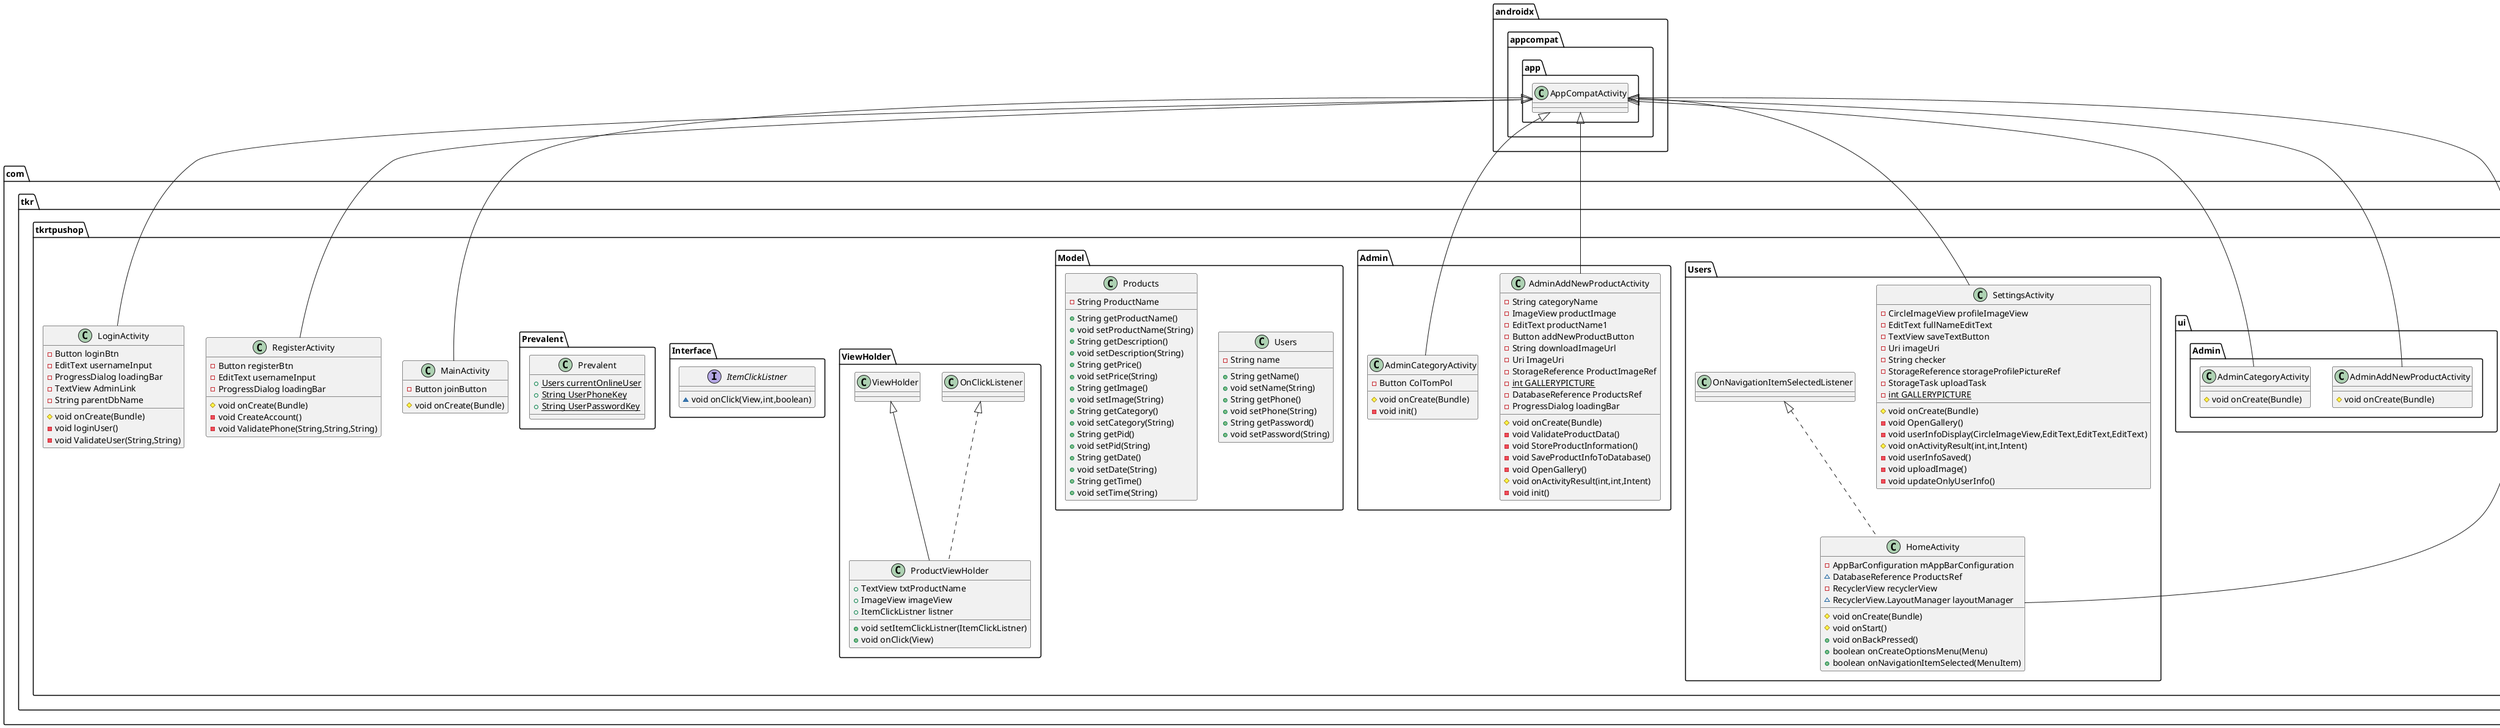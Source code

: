 @startuml
class com.tkr.tkrtpushop.ui.Admin.AdminAddNewProductActivity {
# void onCreate(Bundle)
}
class com.tkr.tkrtpushop.ui.Admin.AdminCategoryActivity {
# void onCreate(Bundle)
}
class com.tkr.tkrtpushop.MainActivity {
- Button joinButton
# void onCreate(Bundle)
}
class com.tkr.tkrtpushop.Users.HomeActivity {
- AppBarConfiguration mAppBarConfiguration
~ DatabaseReference ProductsRef
- RecyclerView recyclerView
~ RecyclerView.LayoutManager layoutManager
# void onCreate(Bundle)
# void onStart()
+ void onBackPressed()
+ boolean onCreateOptionsMenu(Menu)
+ boolean onNavigationItemSelected(MenuItem)
}
class com.tkr.tkrtpushop.RegisterActivity {
- Button registerBtn
- EditText usernameInput
- ProgressDialog loadingBar
# void onCreate(Bundle)
- void CreateAccount()
- void ValidatePhone(String,String,String)
}
class com.tkr.tkrtpushop.Admin.AdminAddNewProductActivity {
- String categoryName
- ImageView productImage
- EditText productName1
- Button addNewProductButton
- String downloadImageUrl
- Uri ImageUri
- StorageReference ProductImageRef
- {static} int GALLERYPICTURE
- DatabaseReference ProductsRef
- ProgressDialog loadingBar
# void onCreate(Bundle)
- void ValidateProductData()
- void StoreProductInformation()
- void SaveProductInfoToDatabase()
- void OpenGallery()
# void onActivityResult(int,int,Intent)
- void init()
}
class com.tkr.tkrtpushop.Model.Users {
- String name
+ String getName()
+ void setName(String)
+ String getPhone()
+ void setPhone(String)
+ String getPassword()
+ void setPassword(String)
}
class com.tkr.tkrtpushop.Model.Products {
- String ProductName
+ String getProductName()
+ void setProductName(String)
+ String getDescription()
+ void setDescription(String)
+ String getPrice()
+ void setPrice(String)
+ String getImage()
+ void setImage(String)
+ String getCategory()
+ void setCategory(String)
+ String getPid()
+ void setPid(String)
+ String getDate()
+ void setDate(String)
+ String getTime()
+ void setTime(String)
}
class com.tkr.tkrtpushop.Users.SettingsActivity {
- CircleImageView profileImageView
- EditText fullNameEditText
- TextView saveTextButton
- Uri imageUri
- String checker
- StorageReference storageProfilePictureRef
- StorageTask uploadTask
- {static} int GALLERYPICTURE
# void onCreate(Bundle)
- void OpenGallery()
- void userInfoDisplay(CircleImageView,EditText,EditText,EditText)
# void onActivityResult(int,int,Intent)
- void userInfoSaved()
- void uploadImage()
- void updateOnlyUserInfo()
}
class com.tkr.tkrtpushop.ViewHolder.ProductViewHolder {
+ TextView txtProductName
+ ImageView imageView
+ ItemClickListner listner
+ void setItemClickListner(ItemClickListner)
+ void onClick(View)
}
class com.tkr.tkrtpushop.Admin.AdminCategoryActivity {
- Button ColTomPol
# void onCreate(Bundle)
- void init()
}
interface com.tkr.tkrtpushop.Interface.ItemClickListner {
~ void onClick(View,int,boolean)
}
class com.tkr.tkrtpushop.LoginActivity {
- Button loginBtn
- EditText usernameInput
- ProgressDialog loadingBar
- TextView AdminLink
- String parentDbName
# void onCreate(Bundle)
- void loginUser()
- void ValidateUser(String,String)
}
class com.tkr.tkrtpushop.Prevalent.Prevalent {
+ {static} Users currentOnlineUser
+ {static} String UserPhoneKey
+ {static} String UserPasswordKey
}


androidx.appcompat.app.AppCompatActivity <|-- com.tkr.tkrtpushop.ui.Admin.AdminAddNewProductActivity
androidx.appcompat.app.AppCompatActivity <|-- com.tkr.tkrtpushop.ui.Admin.AdminCategoryActivity
androidx.appcompat.app.AppCompatActivity <|-- com.tkr.tkrtpushop.MainActivity
com.tkr.tkrtpushop.Users.OnNavigationItemSelectedListener <|.. com.tkr.tkrtpushop.Users.HomeActivity
androidx.appcompat.app.AppCompatActivity <|-- com.tkr.tkrtpushop.Users.HomeActivity
androidx.appcompat.app.AppCompatActivity <|-- com.tkr.tkrtpushop.RegisterActivity
androidx.appcompat.app.AppCompatActivity <|-- com.tkr.tkrtpushop.Admin.AdminAddNewProductActivity
androidx.appcompat.app.AppCompatActivity <|-- com.tkr.tkrtpushop.Users.SettingsActivity
com.tkr.tkrtpushop.ViewHolder.OnClickListener <|.. com.tkr.tkrtpushop.ViewHolder.ProductViewHolder
com.tkr.tkrtpushop.ViewHolder.ViewHolder <|-- com.tkr.tkrtpushop.ViewHolder.ProductViewHolder
androidx.appcompat.app.AppCompatActivity <|-- com.tkr.tkrtpushop.Admin.AdminCategoryActivity
androidx.appcompat.app.AppCompatActivity <|-- com.tkr.tkrtpushop.LoginActivity
@enduml